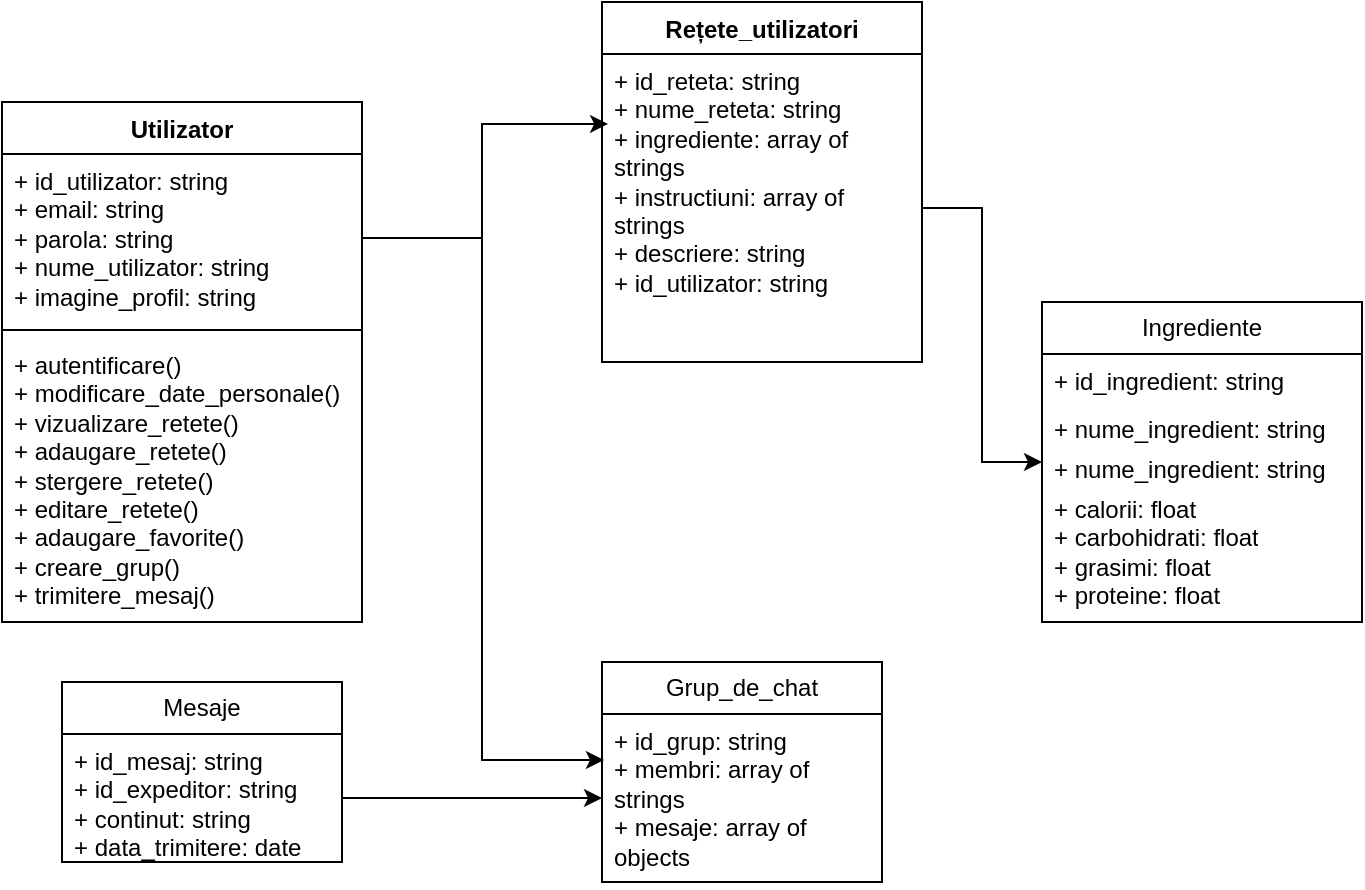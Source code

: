 <mxfile version="24.2.3" type="github">
  <diagram name="Page-1" id="Sl4bMESCybcM2zydKUfu">
    <mxGraphModel dx="1674" dy="738" grid="1" gridSize="10" guides="1" tooltips="1" connect="1" arrows="1" fold="1" page="1" pageScale="1" pageWidth="850" pageHeight="1100" math="0" shadow="0">
      <root>
        <mxCell id="0" />
        <mxCell id="1" parent="0" />
        <mxCell id="VYxgi8DJ1EGcQXLoV0i3-1" value="Utilizator" style="swimlane;fontStyle=1;align=center;verticalAlign=top;childLayout=stackLayout;horizontal=1;startSize=26;horizontalStack=0;resizeParent=1;resizeParentMax=0;resizeLast=0;collapsible=1;marginBottom=0;whiteSpace=wrap;html=1;" vertex="1" parent="1">
          <mxGeometry x="80" y="190" width="180" height="260" as="geometry" />
        </mxCell>
        <mxCell id="VYxgi8DJ1EGcQXLoV0i3-2" value="+ id_utilizator: string&lt;div&gt;+ email: string&lt;/div&gt;&lt;div&gt;+ parola: string&lt;/div&gt;&lt;div&gt;+ nume_utilizator: string&lt;/div&gt;&lt;div&gt;+ imagine_profil: string&lt;/div&gt;" style="text;strokeColor=none;fillColor=none;align=left;verticalAlign=top;spacingLeft=4;spacingRight=4;overflow=hidden;rotatable=0;points=[[0,0.5],[1,0.5]];portConstraint=eastwest;whiteSpace=wrap;html=1;" vertex="1" parent="VYxgi8DJ1EGcQXLoV0i3-1">
          <mxGeometry y="26" width="180" height="84" as="geometry" />
        </mxCell>
        <mxCell id="VYxgi8DJ1EGcQXLoV0i3-3" value="" style="line;strokeWidth=1;fillColor=none;align=left;verticalAlign=middle;spacingTop=-1;spacingLeft=3;spacingRight=3;rotatable=0;labelPosition=right;points=[];portConstraint=eastwest;strokeColor=inherit;" vertex="1" parent="VYxgi8DJ1EGcQXLoV0i3-1">
          <mxGeometry y="110" width="180" height="8" as="geometry" />
        </mxCell>
        <mxCell id="VYxgi8DJ1EGcQXLoV0i3-4" value="+ autentificare()&lt;div&gt;+ modificare_date_personale()&lt;/div&gt;&lt;div&gt;+ vizualizare_retete()&lt;/div&gt;&lt;div&gt;+ adaugare_retete()&lt;/div&gt;&lt;div&gt;+ stergere_retete()&lt;/div&gt;&lt;div&gt;+ editare_retete()&lt;/div&gt;&lt;div&gt;+ adaugare_favorite()&lt;/div&gt;&lt;div&gt;+ creare_grup()&lt;/div&gt;&lt;div&gt;+ trimitere_mesaj()&lt;/div&gt;" style="text;strokeColor=none;fillColor=none;align=left;verticalAlign=top;spacingLeft=4;spacingRight=4;overflow=hidden;rotatable=0;points=[[0,0.5],[1,0.5]];portConstraint=eastwest;whiteSpace=wrap;html=1;" vertex="1" parent="VYxgi8DJ1EGcQXLoV0i3-1">
          <mxGeometry y="118" width="180" height="142" as="geometry" />
        </mxCell>
        <mxCell id="VYxgi8DJ1EGcQXLoV0i3-5" value="Rețete_utilizatori" style="swimlane;fontStyle=1;align=center;verticalAlign=top;childLayout=stackLayout;horizontal=1;startSize=26;horizontalStack=0;resizeParent=1;resizeParentMax=0;resizeLast=0;collapsible=1;marginBottom=0;whiteSpace=wrap;html=1;" vertex="1" parent="1">
          <mxGeometry x="380" y="140" width="160" height="180" as="geometry" />
        </mxCell>
        <mxCell id="VYxgi8DJ1EGcQXLoV0i3-6" value="+ id_reteta: string&lt;div&gt;+ nume_reteta: string&lt;/div&gt;&lt;div&gt;+ ingrediente: array of strings&lt;/div&gt;&lt;div&gt;+ instructiuni: array of strings&lt;/div&gt;&lt;div&gt;+ descriere: string&lt;/div&gt;&lt;div&gt;+ id_utilizator: string&lt;/div&gt;" style="text;strokeColor=none;fillColor=none;align=left;verticalAlign=top;spacingLeft=4;spacingRight=4;overflow=hidden;rotatable=0;points=[[0,0.5],[1,0.5]];portConstraint=eastwest;whiteSpace=wrap;html=1;" vertex="1" parent="VYxgi8DJ1EGcQXLoV0i3-5">
          <mxGeometry y="26" width="160" height="154" as="geometry" />
        </mxCell>
        <mxCell id="VYxgi8DJ1EGcQXLoV0i3-9" value="Ingrediente" style="swimlane;fontStyle=0;childLayout=stackLayout;horizontal=1;startSize=26;fillColor=none;horizontalStack=0;resizeParent=1;resizeParentMax=0;resizeLast=0;collapsible=1;marginBottom=0;whiteSpace=wrap;html=1;" vertex="1" parent="1">
          <mxGeometry x="600" y="290" width="160" height="160" as="geometry" />
        </mxCell>
        <mxCell id="VYxgi8DJ1EGcQXLoV0i3-10" value="+ id_ingredient: string" style="text;strokeColor=none;fillColor=none;align=left;verticalAlign=top;spacingLeft=4;spacingRight=4;overflow=hidden;rotatable=0;points=[[0,0.5],[1,0.5]];portConstraint=eastwest;whiteSpace=wrap;html=1;" vertex="1" parent="VYxgi8DJ1EGcQXLoV0i3-9">
          <mxGeometry y="26" width="160" height="24" as="geometry" />
        </mxCell>
        <mxCell id="VYxgi8DJ1EGcQXLoV0i3-32" value="+ nume_ingredient: string" style="text;strokeColor=none;fillColor=none;align=left;verticalAlign=top;spacingLeft=4;spacingRight=4;overflow=hidden;rotatable=0;points=[[0,0.5],[1,0.5]];portConstraint=eastwest;whiteSpace=wrap;html=1;" vertex="1" parent="VYxgi8DJ1EGcQXLoV0i3-9">
          <mxGeometry y="50" width="160" height="20" as="geometry" />
        </mxCell>
        <mxCell id="VYxgi8DJ1EGcQXLoV0i3-11" value="+ nume_ingredient: string" style="text;strokeColor=none;fillColor=none;align=left;verticalAlign=top;spacingLeft=4;spacingRight=4;overflow=hidden;rotatable=0;points=[[0,0.5],[1,0.5]];portConstraint=eastwest;whiteSpace=wrap;html=1;" vertex="1" parent="VYxgi8DJ1EGcQXLoV0i3-9">
          <mxGeometry y="70" width="160" height="20" as="geometry" />
        </mxCell>
        <mxCell id="VYxgi8DJ1EGcQXLoV0i3-12" value="+ calorii: float&lt;div&gt;+ carbohidrati: float&lt;/div&gt;&lt;div&gt;+ grasimi: float&lt;/div&gt;&lt;div&gt;+ proteine: float&lt;/div&gt;" style="text;strokeColor=none;fillColor=none;align=left;verticalAlign=top;spacingLeft=4;spacingRight=4;overflow=hidden;rotatable=0;points=[[0,0.5],[1,0.5]];portConstraint=eastwest;whiteSpace=wrap;html=1;" vertex="1" parent="VYxgi8DJ1EGcQXLoV0i3-9">
          <mxGeometry y="90" width="160" height="70" as="geometry" />
        </mxCell>
        <mxCell id="VYxgi8DJ1EGcQXLoV0i3-18" value="Grup_de_chat" style="swimlane;fontStyle=0;childLayout=stackLayout;horizontal=1;startSize=26;fillColor=none;horizontalStack=0;resizeParent=1;resizeParentMax=0;resizeLast=0;collapsible=1;marginBottom=0;whiteSpace=wrap;html=1;" vertex="1" parent="1">
          <mxGeometry x="380" y="470" width="140" height="110" as="geometry" />
        </mxCell>
        <mxCell id="VYxgi8DJ1EGcQXLoV0i3-19" value="+ id_grup: string&lt;div&gt;+ membri: array of strings&lt;/div&gt;&lt;div&gt;+ mesaje: array of objects&lt;/div&gt;" style="text;strokeColor=none;fillColor=none;align=left;verticalAlign=top;spacingLeft=4;spacingRight=4;overflow=hidden;rotatable=0;points=[[0,0.5],[1,0.5]];portConstraint=eastwest;whiteSpace=wrap;html=1;" vertex="1" parent="VYxgi8DJ1EGcQXLoV0i3-18">
          <mxGeometry y="26" width="140" height="84" as="geometry" />
        </mxCell>
        <mxCell id="VYxgi8DJ1EGcQXLoV0i3-26" value="Mesaje" style="swimlane;fontStyle=0;childLayout=stackLayout;horizontal=1;startSize=26;fillColor=none;horizontalStack=0;resizeParent=1;resizeParentMax=0;resizeLast=0;collapsible=1;marginBottom=0;whiteSpace=wrap;html=1;" vertex="1" parent="1">
          <mxGeometry x="110" y="480" width="140" height="90" as="geometry" />
        </mxCell>
        <mxCell id="VYxgi8DJ1EGcQXLoV0i3-27" value="+ id_mesaj: string&lt;div&gt;+ id_expeditor: string&lt;/div&gt;&lt;div&gt;+ continut: string&lt;/div&gt;&lt;div&gt;+ data_trimitere: date&lt;/div&gt;" style="text;strokeColor=none;fillColor=none;align=left;verticalAlign=top;spacingLeft=4;spacingRight=4;overflow=hidden;rotatable=0;points=[[0,0.5],[1,0.5]];portConstraint=eastwest;whiteSpace=wrap;html=1;" vertex="1" parent="VYxgi8DJ1EGcQXLoV0i3-26">
          <mxGeometry y="26" width="140" height="64" as="geometry" />
        </mxCell>
        <mxCell id="VYxgi8DJ1EGcQXLoV0i3-31" style="edgeStyle=orthogonalEdgeStyle;rounded=0;orthogonalLoop=1;jettySize=auto;html=1;entryX=0;entryY=0.5;entryDx=0;entryDy=0;" edge="1" parent="1" source="VYxgi8DJ1EGcQXLoV0i3-6" target="VYxgi8DJ1EGcQXLoV0i3-11">
          <mxGeometry relative="1" as="geometry" />
        </mxCell>
        <mxCell id="VYxgi8DJ1EGcQXLoV0i3-34" style="edgeStyle=orthogonalEdgeStyle;rounded=0;orthogonalLoop=1;jettySize=auto;html=1;entryX=0;entryY=0.5;entryDx=0;entryDy=0;" edge="1" parent="1" source="VYxgi8DJ1EGcQXLoV0i3-27" target="VYxgi8DJ1EGcQXLoV0i3-19">
          <mxGeometry relative="1" as="geometry" />
        </mxCell>
        <mxCell id="VYxgi8DJ1EGcQXLoV0i3-36" style="edgeStyle=orthogonalEdgeStyle;rounded=0;orthogonalLoop=1;jettySize=auto;html=1;entryX=0.007;entryY=0.274;entryDx=0;entryDy=0;entryPerimeter=0;" edge="1" parent="1" source="VYxgi8DJ1EGcQXLoV0i3-2" target="VYxgi8DJ1EGcQXLoV0i3-19">
          <mxGeometry relative="1" as="geometry" />
        </mxCell>
        <mxCell id="VYxgi8DJ1EGcQXLoV0i3-37" style="edgeStyle=orthogonalEdgeStyle;rounded=0;orthogonalLoop=1;jettySize=auto;html=1;entryX=0.019;entryY=0.227;entryDx=0;entryDy=0;entryPerimeter=0;" edge="1" parent="1" source="VYxgi8DJ1EGcQXLoV0i3-2" target="VYxgi8DJ1EGcQXLoV0i3-6">
          <mxGeometry relative="1" as="geometry" />
        </mxCell>
      </root>
    </mxGraphModel>
  </diagram>
</mxfile>
